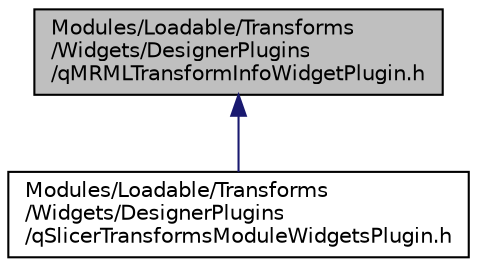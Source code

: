 digraph "Modules/Loadable/Transforms/Widgets/DesignerPlugins/qMRMLTransformInfoWidgetPlugin.h"
{
  bgcolor="transparent";
  edge [fontname="Helvetica",fontsize="10",labelfontname="Helvetica",labelfontsize="10"];
  node [fontname="Helvetica",fontsize="10",shape=record];
  Node5 [label="Modules/Loadable/Transforms\l/Widgets/DesignerPlugins\l/qMRMLTransformInfoWidgetPlugin.h",height=0.2,width=0.4,color="black", fillcolor="grey75", style="filled", fontcolor="black"];
  Node5 -> Node6 [dir="back",color="midnightblue",fontsize="10",style="solid",fontname="Helvetica"];
  Node6 [label="Modules/Loadable/Transforms\l/Widgets/DesignerPlugins\l/qSlicerTransformsModuleWidgetsPlugin.h",height=0.2,width=0.4,color="black",URL="$qSlicerTransformsModuleWidgetsPlugin_8h.html"];
}
